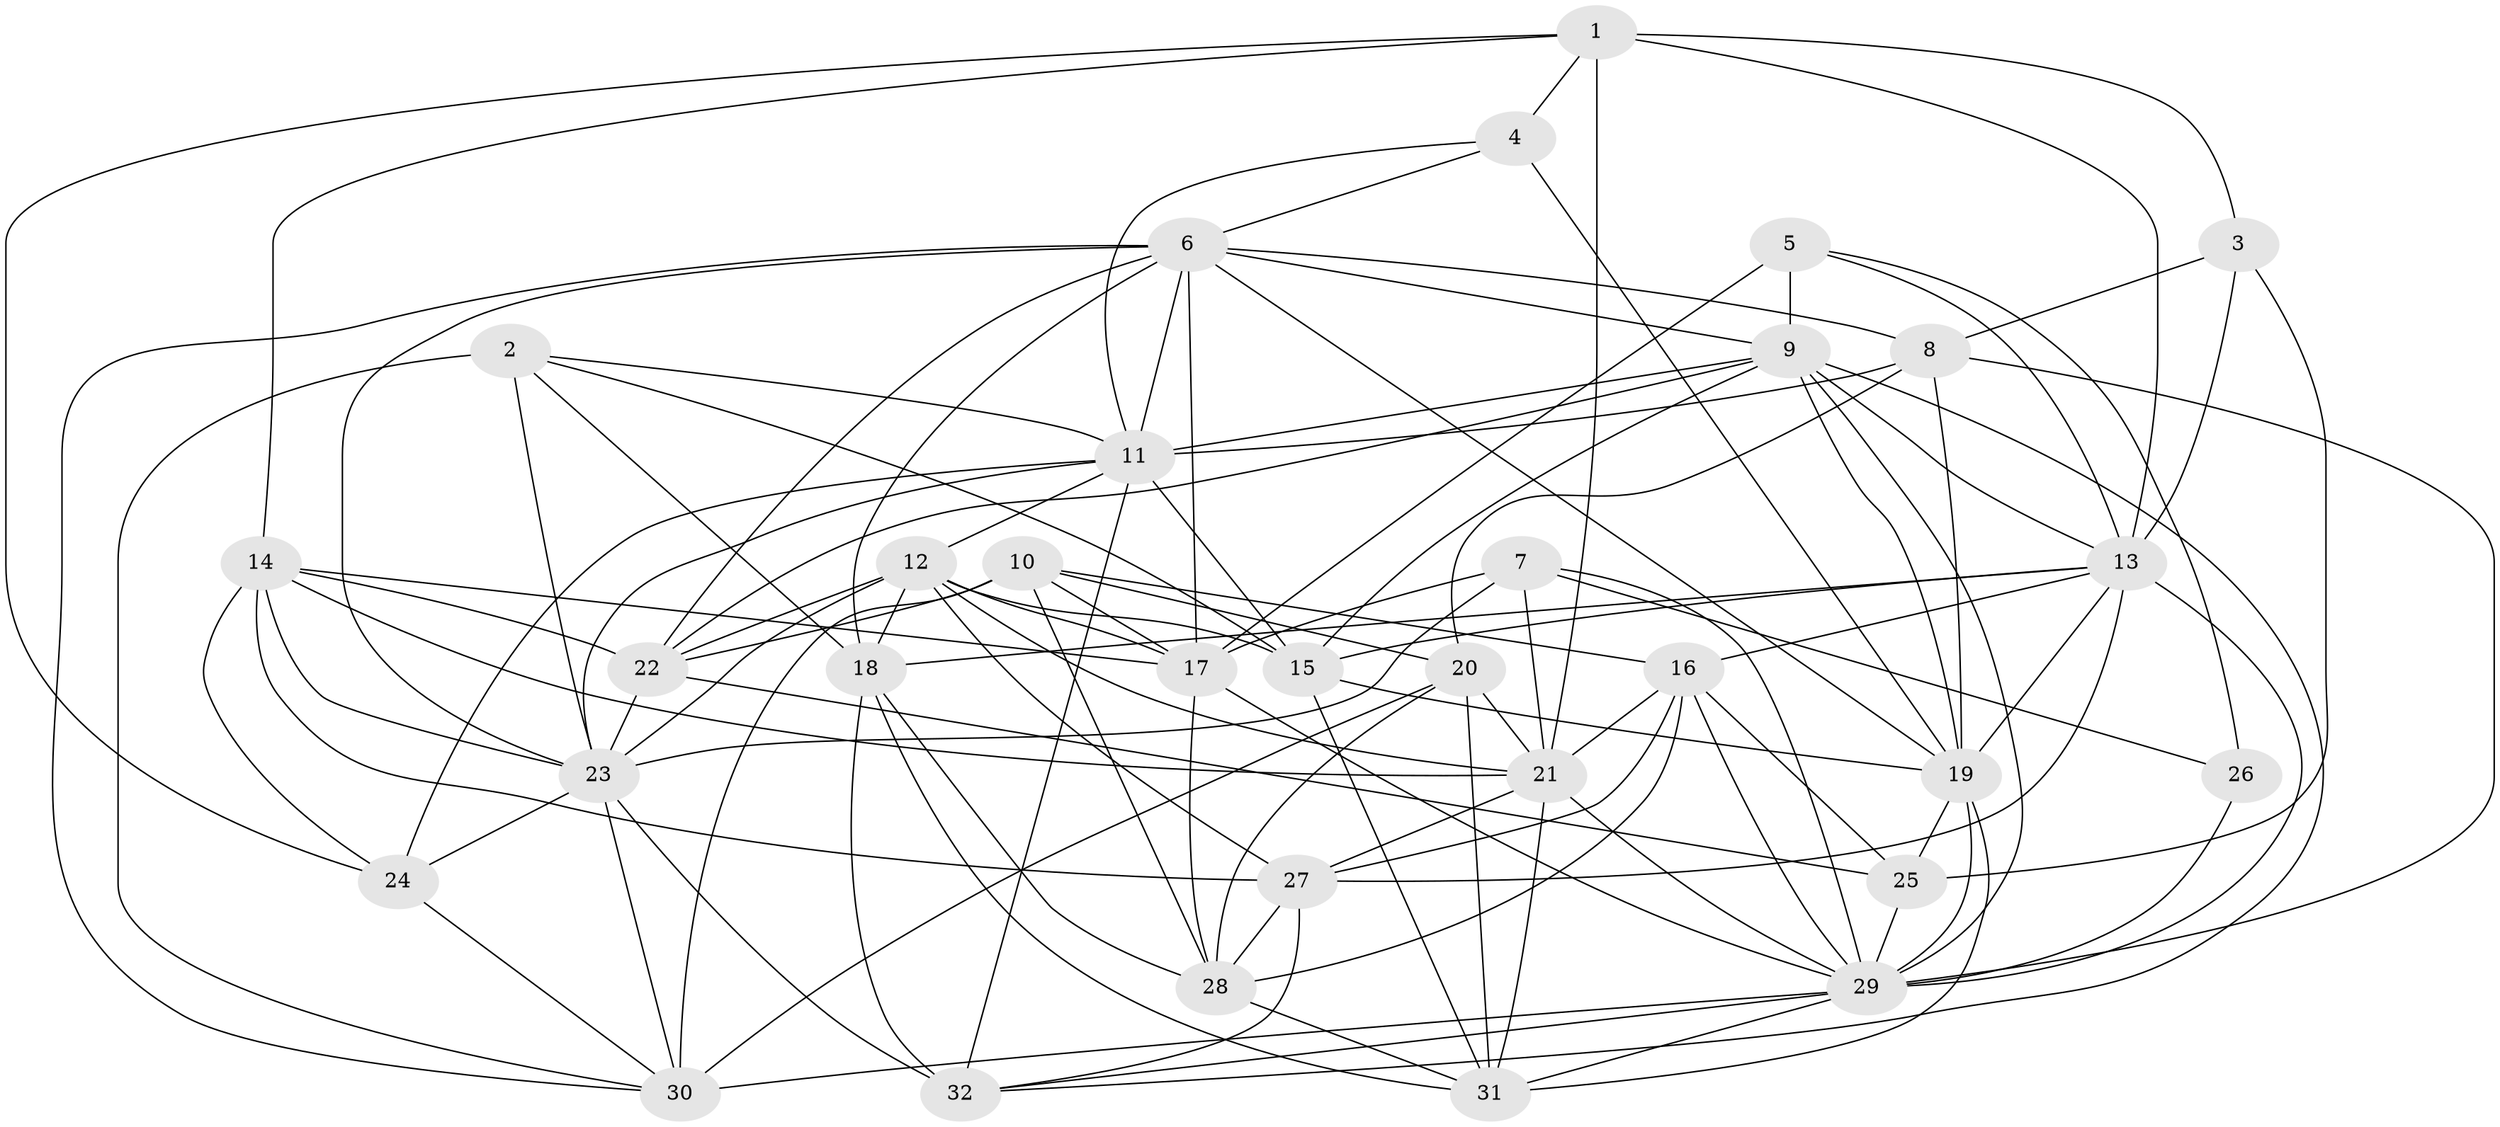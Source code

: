 // original degree distribution, {6: 0.06666666666666667, 4: 0.26666666666666666, 3: 0.3333333333333333, 5: 0.23809523809523808, 2: 0.06666666666666667, 7: 0.01904761904761905, 8: 0.009523809523809525}
// Generated by graph-tools (version 1.1) at 2025/37/03/04/25 23:37:02]
// undirected, 32 vertices, 112 edges
graph export_dot {
  node [color=gray90,style=filled];
  1;
  2;
  3;
  4;
  5;
  6;
  7;
  8;
  9;
  10;
  11;
  12;
  13;
  14;
  15;
  16;
  17;
  18;
  19;
  20;
  21;
  22;
  23;
  24;
  25;
  26;
  27;
  28;
  29;
  30;
  31;
  32;
  1 -- 3 [weight=1.0];
  1 -- 4 [weight=2.0];
  1 -- 13 [weight=1.0];
  1 -- 14 [weight=1.0];
  1 -- 21 [weight=3.0];
  1 -- 24 [weight=1.0];
  2 -- 11 [weight=1.0];
  2 -- 15 [weight=1.0];
  2 -- 18 [weight=1.0];
  2 -- 23 [weight=1.0];
  2 -- 30 [weight=1.0];
  3 -- 8 [weight=1.0];
  3 -- 13 [weight=1.0];
  3 -- 25 [weight=1.0];
  4 -- 6 [weight=1.0];
  4 -- 11 [weight=1.0];
  4 -- 19 [weight=1.0];
  5 -- 9 [weight=2.0];
  5 -- 13 [weight=1.0];
  5 -- 17 [weight=1.0];
  5 -- 26 [weight=1.0];
  6 -- 8 [weight=1.0];
  6 -- 9 [weight=1.0];
  6 -- 11 [weight=1.0];
  6 -- 17 [weight=1.0];
  6 -- 18 [weight=1.0];
  6 -- 19 [weight=1.0];
  6 -- 22 [weight=1.0];
  6 -- 23 [weight=1.0];
  6 -- 30 [weight=1.0];
  7 -- 17 [weight=1.0];
  7 -- 21 [weight=1.0];
  7 -- 23 [weight=1.0];
  7 -- 26 [weight=1.0];
  7 -- 29 [weight=1.0];
  8 -- 11 [weight=1.0];
  8 -- 19 [weight=1.0];
  8 -- 20 [weight=1.0];
  8 -- 29 [weight=1.0];
  9 -- 11 [weight=2.0];
  9 -- 13 [weight=1.0];
  9 -- 15 [weight=1.0];
  9 -- 19 [weight=1.0];
  9 -- 22 [weight=1.0];
  9 -- 29 [weight=1.0];
  9 -- 32 [weight=1.0];
  10 -- 16 [weight=2.0];
  10 -- 17 [weight=1.0];
  10 -- 20 [weight=1.0];
  10 -- 22 [weight=1.0];
  10 -- 28 [weight=1.0];
  10 -- 30 [weight=1.0];
  11 -- 12 [weight=1.0];
  11 -- 15 [weight=1.0];
  11 -- 23 [weight=1.0];
  11 -- 24 [weight=2.0];
  11 -- 32 [weight=1.0];
  12 -- 15 [weight=1.0];
  12 -- 17 [weight=3.0];
  12 -- 18 [weight=1.0];
  12 -- 21 [weight=1.0];
  12 -- 22 [weight=2.0];
  12 -- 23 [weight=1.0];
  12 -- 27 [weight=1.0];
  13 -- 15 [weight=1.0];
  13 -- 16 [weight=2.0];
  13 -- 18 [weight=1.0];
  13 -- 19 [weight=1.0];
  13 -- 27 [weight=1.0];
  13 -- 29 [weight=1.0];
  14 -- 17 [weight=1.0];
  14 -- 21 [weight=1.0];
  14 -- 22 [weight=2.0];
  14 -- 23 [weight=1.0];
  14 -- 24 [weight=1.0];
  14 -- 27 [weight=1.0];
  15 -- 19 [weight=1.0];
  15 -- 31 [weight=1.0];
  16 -- 21 [weight=1.0];
  16 -- 25 [weight=1.0];
  16 -- 27 [weight=1.0];
  16 -- 28 [weight=1.0];
  16 -- 29 [weight=1.0];
  17 -- 28 [weight=1.0];
  17 -- 29 [weight=1.0];
  18 -- 28 [weight=1.0];
  18 -- 31 [weight=1.0];
  18 -- 32 [weight=1.0];
  19 -- 25 [weight=1.0];
  19 -- 29 [weight=1.0];
  19 -- 31 [weight=2.0];
  20 -- 21 [weight=1.0];
  20 -- 28 [weight=2.0];
  20 -- 30 [weight=3.0];
  20 -- 31 [weight=1.0];
  21 -- 27 [weight=1.0];
  21 -- 29 [weight=1.0];
  21 -- 31 [weight=1.0];
  22 -- 23 [weight=1.0];
  22 -- 25 [weight=3.0];
  23 -- 24 [weight=1.0];
  23 -- 30 [weight=1.0];
  23 -- 32 [weight=2.0];
  24 -- 30 [weight=1.0];
  25 -- 29 [weight=1.0];
  26 -- 29 [weight=2.0];
  27 -- 28 [weight=1.0];
  27 -- 32 [weight=1.0];
  28 -- 31 [weight=2.0];
  29 -- 30 [weight=1.0];
  29 -- 31 [weight=1.0];
  29 -- 32 [weight=1.0];
}
